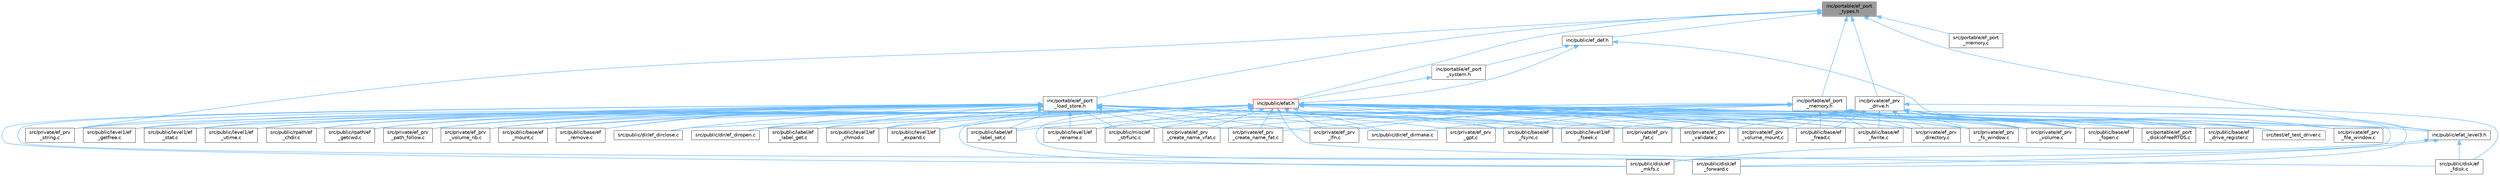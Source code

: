 digraph "inc/portable/ef_port_types.h"
{
 // LATEX_PDF_SIZE
  bgcolor="transparent";
  edge [fontname=Helvetica,fontsize=10,labelfontname=Helvetica,labelfontsize=10];
  node [fontname=Helvetica,fontsize=10,shape=box,height=0.2,width=0.4];
  Node1 [id="Node000001",label="inc/portable/ef_port\l_types.h",height=0.2,width=0.4,color="gray40", fillcolor="grey60", style="filled", fontcolor="black",tooltip="Header file for types definitions."];
  Node1 -> Node2 [id="edge1_Node000001_Node000002",dir="back",color="steelblue1",style="solid",tooltip=" "];
  Node2 [id="Node000002",label="inc/portable/ef_port\l_load_store.h",height=0.2,width=0.4,color="grey40", fillcolor="white", style="filled",URL="$ef__port__load__store_8h.html",tooltip="Header for portable functions to Load/Store multi-byte words with unaligned access Needed for access ..."];
  Node2 -> Node3 [id="edge2_Node000002_Node000003",dir="back",color="steelblue1",style="solid",tooltip=" "];
  Node3 [id="Node000003",label="src/private/ef_prv\l_create_name_fat.c",height=0.2,width=0.4,color="grey40", fillcolor="white", style="filled",URL="$ef__prv__create__name__fat_8c.html",tooltip="Code file for functions."];
  Node2 -> Node4 [id="edge3_Node000002_Node000004",dir="back",color="steelblue1",style="solid",tooltip=" "];
  Node4 [id="Node000004",label="src/private/ef_prv\l_create_name_vfat.c",height=0.2,width=0.4,color="grey40", fillcolor="white", style="filled",URL="$ef__prv__create__name__vfat_8c.html",tooltip="Code file for functions."];
  Node2 -> Node5 [id="edge4_Node000002_Node000005",dir="back",color="steelblue1",style="solid",tooltip=" "];
  Node5 [id="Node000005",label="src/private/ef_prv\l_directory.c",height=0.2,width=0.4,color="grey40", fillcolor="white", style="filled",URL="$ef__prv__directory_8c.html",tooltip="Code file for directory handling."];
  Node2 -> Node6 [id="edge5_Node000002_Node000006",dir="back",color="steelblue1",style="solid",tooltip=" "];
  Node6 [id="Node000006",label="src/private/ef_prv\l_fat.c",height=0.2,width=0.4,color="grey40", fillcolor="white", style="filled",URL="$ef__prv__fat_8c.html",tooltip="Code file for FAT functions."];
  Node2 -> Node7 [id="edge6_Node000002_Node000007",dir="back",color="steelblue1",style="solid",tooltip=" "];
  Node7 [id="Node000007",label="src/private/ef_prv\l_fs_window.c",height=0.2,width=0.4,color="grey40", fillcolor="white", style="filled",URL="$ef__prv__fs__window_8c.html",tooltip="FS window load or Store."];
  Node2 -> Node8 [id="edge7_Node000002_Node000008",dir="back",color="steelblue1",style="solid",tooltip=" "];
  Node8 [id="Node000008",label="src/private/ef_prv\l_gpt.c",height=0.2,width=0.4,color="grey40", fillcolor="white", style="filled",URL="$ef__prv__gpt_8c.html",tooltip="GPT support functions."];
  Node2 -> Node9 [id="edge8_Node000002_Node000009",dir="back",color="steelblue1",style="solid",tooltip=" "];
  Node9 [id="Node000009",label="src/private/ef_prv\l_lfn.c",height=0.2,width=0.4,color="grey40", fillcolor="white", style="filled",URL="$ef__prv__lfn_8c.html",tooltip="Code file for functions."];
  Node2 -> Node10 [id="edge9_Node000002_Node000010",dir="back",color="steelblue1",style="solid",tooltip=" "];
  Node10 [id="Node000010",label="src/private/ef_prv\l_path_follow.c",height=0.2,width=0.4,color="grey40", fillcolor="white", style="filled",URL="$ef__prv__path__follow_8c.html",tooltip="Code file for functions."];
  Node2 -> Node11 [id="edge10_Node000002_Node000011",dir="back",color="steelblue1",style="solid",tooltip=" "];
  Node11 [id="Node000011",label="src/private/ef_prv\l_string.c",height=0.2,width=0.4,color="grey40", fillcolor="white", style="filled",URL="$ef__prv__string_8c.html",tooltip="String functions."];
  Node2 -> Node12 [id="edge11_Node000002_Node000012",dir="back",color="steelblue1",style="solid",tooltip=" "];
  Node12 [id="Node000012",label="src/private/ef_prv\l_validate.c",height=0.2,width=0.4,color="grey40", fillcolor="white", style="filled",URL="$ef__prv__validate_8c.html",tooltip="Check if the file/directory object is valid and lock the filesystem if it is valid."];
  Node2 -> Node13 [id="edge12_Node000002_Node000013",dir="back",color="steelblue1",style="solid",tooltip=" "];
  Node13 [id="Node000013",label="src/private/ef_prv\l_volume.c",height=0.2,width=0.4,color="grey40", fillcolor="white", style="filled",URL="$ef__prv__volume_8c.html",tooltip="Private volume access variables and functions."];
  Node2 -> Node14 [id="edge13_Node000002_Node000014",dir="back",color="steelblue1",style="solid",tooltip=" "];
  Node14 [id="Node000014",label="src/private/ef_prv\l_volume_mount.c",height=0.2,width=0.4,color="grey40", fillcolor="white", style="filled",URL="$ef__prv__volume__mount_8c.html",tooltip="Private volume mounting functions."];
  Node2 -> Node15 [id="edge14_Node000002_Node000015",dir="back",color="steelblue1",style="solid",tooltip=" "];
  Node15 [id="Node000015",label="src/private/ef_prv\l_volume_nb.c",height=0.2,width=0.4,color="grey40", fillcolor="white", style="filled",URL="$ef__prv__volume__nb_8c.html",tooltip="Private volume number management."];
  Node2 -> Node16 [id="edge15_Node000002_Node000016",dir="back",color="steelblue1",style="solid",tooltip=" "];
  Node16 [id="Node000016",label="src/public/base/ef\l_fopen.c",height=0.2,width=0.4,color="grey40", fillcolor="white", style="filled",URL="$ef__fopen_8c.html",tooltip="Open or Create a File."];
  Node2 -> Node17 [id="edge16_Node000002_Node000017",dir="back",color="steelblue1",style="solid",tooltip=" "];
  Node17 [id="Node000017",label="src/public/base/ef\l_fread.c",height=0.2,width=0.4,color="grey40", fillcolor="white", style="filled",URL="$ef__fread_8c.html",tooltip="Read File."];
  Node2 -> Node18 [id="edge17_Node000002_Node000018",dir="back",color="steelblue1",style="solid",tooltip=" "];
  Node18 [id="Node000018",label="src/public/base/ef\l_fsync.c",height=0.2,width=0.4,color="grey40", fillcolor="white", style="filled",URL="$ef__fsync_8c.html",tooltip="Synchronize the File."];
  Node2 -> Node19 [id="edge18_Node000002_Node000019",dir="back",color="steelblue1",style="solid",tooltip=" "];
  Node19 [id="Node000019",label="src/public/base/ef\l_fwrite.c",height=0.2,width=0.4,color="grey40", fillcolor="white", style="filled",URL="$ef__fwrite_8c.html",tooltip="Write File."];
  Node2 -> Node20 [id="edge19_Node000002_Node000020",dir="back",color="steelblue1",style="solid",tooltip=" "];
  Node20 [id="Node000020",label="src/public/base/ef\l_mount.c",height=0.2,width=0.4,color="grey40", fillcolor="white", style="filled",URL="$ef__mount_8c.html",tooltip="Mount/Unmount a Logical Drive."];
  Node2 -> Node21 [id="edge20_Node000002_Node000021",dir="back",color="steelblue1",style="solid",tooltip=" "];
  Node21 [id="Node000021",label="src/public/base/ef\l_remove.c",height=0.2,width=0.4,color="grey40", fillcolor="white", style="filled",URL="$ef__remove_8c.html",tooltip="Delete a File/Directory."];
  Node2 -> Node22 [id="edge21_Node000002_Node000022",dir="back",color="steelblue1",style="solid",tooltip=" "];
  Node22 [id="Node000022",label="src/public/dir/ef_dirclose.c",height=0.2,width=0.4,color="grey40", fillcolor="white", style="filled",URL="$ef__dirclose_8c.html",tooltip="Close Directory."];
  Node2 -> Node23 [id="edge22_Node000002_Node000023",dir="back",color="steelblue1",style="solid",tooltip=" "];
  Node23 [id="Node000023",label="src/public/dir/ef_dirmake.c",height=0.2,width=0.4,color="grey40", fillcolor="white", style="filled",URL="$ef__dirmake_8c.html",tooltip="Create a Directory."];
  Node2 -> Node24 [id="edge23_Node000002_Node000024",dir="back",color="steelblue1",style="solid",tooltip=" "];
  Node24 [id="Node000024",label="src/public/dir/ef_diropen.c",height=0.2,width=0.4,color="grey40", fillcolor="white", style="filled",URL="$ef__diropen_8c.html",tooltip="Create a Directory Object."];
  Node2 -> Node25 [id="edge24_Node000002_Node000025",dir="back",color="steelblue1",style="solid",tooltip=" "];
  Node25 [id="Node000025",label="src/public/disk/ef\l_forward.c",height=0.2,width=0.4,color="grey40", fillcolor="white", style="filled",URL="$ef__forward_8c.html",tooltip="Forward Data to the Stream Directly."];
  Node2 -> Node26 [id="edge25_Node000002_Node000026",dir="back",color="steelblue1",style="solid",tooltip=" "];
  Node26 [id="Node000026",label="src/public/disk/ef\l_mkfs.c",height=0.2,width=0.4,color="grey40", fillcolor="white", style="filled",URL="$ef__mkfs_8c.html",tooltip="Create a FAT volume."];
  Node2 -> Node27 [id="edge26_Node000002_Node000027",dir="back",color="steelblue1",style="solid",tooltip=" "];
  Node27 [id="Node000027",label="src/public/label/ef\l_label_get.c",height=0.2,width=0.4,color="grey40", fillcolor="white", style="filled",URL="$ef__label__get_8c.html",tooltip="Get Volume Label."];
  Node2 -> Node28 [id="edge27_Node000002_Node000028",dir="back",color="steelblue1",style="solid",tooltip=" "];
  Node28 [id="Node000028",label="src/public/label/ef\l_label_set.c",height=0.2,width=0.4,color="grey40", fillcolor="white", style="filled",URL="$ef__label__set_8c.html",tooltip="Set Volume Label."];
  Node2 -> Node29 [id="edge28_Node000002_Node000029",dir="back",color="steelblue1",style="solid",tooltip=" "];
  Node29 [id="Node000029",label="src/public/level1/ef\l_chmod.c",height=0.2,width=0.4,color="grey40", fillcolor="white", style="filled",URL="$ef__chmod_8c.html",tooltip="Change Attributes."];
  Node2 -> Node30 [id="edge29_Node000002_Node000030",dir="back",color="steelblue1",style="solid",tooltip=" "];
  Node30 [id="Node000030",label="src/public/level1/ef\l_expand.c",height=0.2,width=0.4,color="grey40", fillcolor="white", style="filled",URL="$ef__expand_8c.html",tooltip="Allocate a Contiguous Blocks to the File."];
  Node2 -> Node31 [id="edge30_Node000002_Node000031",dir="back",color="steelblue1",style="solid",tooltip=" "];
  Node31 [id="Node000031",label="src/public/level1/ef\l_fseek.c",height=0.2,width=0.4,color="grey40", fillcolor="white", style="filled",URL="$ef__fseek_8c.html",tooltip="Seek File Read/Write Pointer."];
  Node2 -> Node32 [id="edge31_Node000002_Node000032",dir="back",color="steelblue1",style="solid",tooltip=" "];
  Node32 [id="Node000032",label="src/public/level1/ef\l_getfree.c",height=0.2,width=0.4,color="grey40", fillcolor="white", style="filled",URL="$ef__getfree_8c.html",tooltip="Get Number of Free Clusters."];
  Node2 -> Node33 [id="edge32_Node000002_Node000033",dir="back",color="steelblue1",style="solid",tooltip=" "];
  Node33 [id="Node000033",label="src/public/level1/ef\l_rename.c",height=0.2,width=0.4,color="grey40", fillcolor="white", style="filled",URL="$ef__rename_8c.html",tooltip="Rename a File/Directory."];
  Node2 -> Node34 [id="edge33_Node000002_Node000034",dir="back",color="steelblue1",style="solid",tooltip=" "];
  Node34 [id="Node000034",label="src/public/level1/ef\l_stat.c",height=0.2,width=0.4,color="grey40", fillcolor="white", style="filled",URL="$ef__stat_8c.html",tooltip="Get File Status."];
  Node2 -> Node35 [id="edge34_Node000002_Node000035",dir="back",color="steelblue1",style="solid",tooltip=" "];
  Node35 [id="Node000035",label="src/public/level1/ef\l_utime.c",height=0.2,width=0.4,color="grey40", fillcolor="white", style="filled",URL="$ef__utime_8c.html",tooltip="Change Timestamp."];
  Node2 -> Node36 [id="edge35_Node000002_Node000036",dir="back",color="steelblue1",style="solid",tooltip=" "];
  Node36 [id="Node000036",label="src/public/misc/ef\l_strfunc.c",height=0.2,width=0.4,color="grey40", fillcolor="white", style="filled",URL="$ef__strfunc_8c.html",tooltip="String function."];
  Node2 -> Node37 [id="edge36_Node000002_Node000037",dir="back",color="steelblue1",style="solid",tooltip=" "];
  Node37 [id="Node000037",label="src/public/rpath/ef\l_chdir.c",height=0.2,width=0.4,color="grey40", fillcolor="white", style="filled",URL="$ef__chdir_8c.html",tooltip="Change directory."];
  Node2 -> Node38 [id="edge37_Node000002_Node000038",dir="back",color="steelblue1",style="solid",tooltip=" "];
  Node38 [id="Node000038",label="src/public/rpath/ef\l_getcwd.c",height=0.2,width=0.4,color="grey40", fillcolor="white", style="filled",URL="$ef__getcwd_8c.html",tooltip="Get current working directory."];
  Node1 -> Node39 [id="edge38_Node000001_Node000039",dir="back",color="steelblue1",style="solid",tooltip=" "];
  Node39 [id="Node000039",label="inc/portable/ef_port\l_memory.h",height=0.2,width=0.4,color="grey40", fillcolor="white", style="filled",URL="$ef__port__memory_8h.html",tooltip="Header for portable memory fills & compare functions."];
  Node39 -> Node40 [id="edge39_Node000039_Node000040",dir="back",color="steelblue1",style="solid",tooltip=" "];
  Node40 [id="Node000040",label="src/portable/ef_port\l_diskioFreeRTOS.c",height=0.2,width=0.4,color="grey40", fillcolor="white", style="filled",URL="$ef__port__diskio_free_r_t_o_s_8c.html",tooltip="Code file for Low level disk interface."];
  Node39 -> Node3 [id="edge40_Node000039_Node000003",dir="back",color="steelblue1",style="solid",tooltip=" "];
  Node39 -> Node4 [id="edge41_Node000039_Node000004",dir="back",color="steelblue1",style="solid",tooltip=" "];
  Node39 -> Node5 [id="edge42_Node000039_Node000005",dir="back",color="steelblue1",style="solid",tooltip=" "];
  Node39 -> Node7 [id="edge43_Node000039_Node000007",dir="back",color="steelblue1",style="solid",tooltip=" "];
  Node39 -> Node8 [id="edge44_Node000039_Node000008",dir="back",color="steelblue1",style="solid",tooltip=" "];
  Node39 -> Node9 [id="edge45_Node000039_Node000009",dir="back",color="steelblue1",style="solid",tooltip=" "];
  Node39 -> Node13 [id="edge46_Node000039_Node000013",dir="back",color="steelblue1",style="solid",tooltip=" "];
  Node39 -> Node16 [id="edge47_Node000039_Node000016",dir="back",color="steelblue1",style="solid",tooltip=" "];
  Node39 -> Node17 [id="edge48_Node000039_Node000017",dir="back",color="steelblue1",style="solid",tooltip=" "];
  Node39 -> Node19 [id="edge49_Node000039_Node000019",dir="back",color="steelblue1",style="solid",tooltip=" "];
  Node39 -> Node23 [id="edge50_Node000039_Node000023",dir="back",color="steelblue1",style="solid",tooltip=" "];
  Node39 -> Node28 [id="edge51_Node000039_Node000028",dir="back",color="steelblue1",style="solid",tooltip=" "];
  Node39 -> Node33 [id="edge52_Node000039_Node000033",dir="back",color="steelblue1",style="solid",tooltip=" "];
  Node39 -> Node36 [id="edge53_Node000039_Node000036",dir="back",color="steelblue1",style="solid",tooltip=" "];
  Node39 -> Node41 [id="edge54_Node000039_Node000041",dir="back",color="steelblue1",style="solid",tooltip=" "];
  Node41 [id="Node000041",label="src/test/ef_test_driver.c",height=0.2,width=0.4,color="grey40", fillcolor="white", style="filled",URL="$ef__test__driver_8c.html",tooltip="Test functions for testing sdcard functionalities."];
  Node1 -> Node42 [id="edge55_Node000001_Node000042",dir="back",color="steelblue1",style="solid",tooltip=" "];
  Node42 [id="Node000042",label="inc/private/ef_prv\l_drive.h",height=0.2,width=0.4,color="grey40", fillcolor="white", style="filled",URL="$ef__prv__drive_8h.html",tooltip="Header file for Low level disk interface."];
  Node42 -> Node5 [id="edge56_Node000042_Node000005",dir="back",color="steelblue1",style="solid",tooltip=" "];
  Node42 -> Node6 [id="edge57_Node000042_Node000006",dir="back",color="steelblue1",style="solid",tooltip=" "];
  Node42 -> Node43 [id="edge58_Node000042_Node000043",dir="back",color="steelblue1",style="solid",tooltip=" "];
  Node43 [id="Node000043",label="src/private/ef_prv\l_file_window.c",height=0.2,width=0.4,color="grey40", fillcolor="white", style="filled",URL="$ef__prv__file__window_8c.html",tooltip="File window management."];
  Node42 -> Node7 [id="edge59_Node000042_Node000007",dir="back",color="steelblue1",style="solid",tooltip=" "];
  Node42 -> Node12 [id="edge60_Node000042_Node000012",dir="back",color="steelblue1",style="solid",tooltip=" "];
  Node42 -> Node13 [id="edge61_Node000042_Node000013",dir="back",color="steelblue1",style="solid",tooltip=" "];
  Node42 -> Node14 [id="edge62_Node000042_Node000014",dir="back",color="steelblue1",style="solid",tooltip=" "];
  Node42 -> Node44 [id="edge63_Node000042_Node000044",dir="back",color="steelblue1",style="solid",tooltip=" "];
  Node44 [id="Node000044",label="src/public/base/ef\l_drive_register.c",height=0.2,width=0.4,color="grey40", fillcolor="white", style="filled",URL="$ef__drive__register_8c.html",tooltip="Register a drive in the system."];
  Node42 -> Node16 [id="edge64_Node000042_Node000016",dir="back",color="steelblue1",style="solid",tooltip=" "];
  Node42 -> Node17 [id="edge65_Node000042_Node000017",dir="back",color="steelblue1",style="solid",tooltip=" "];
  Node42 -> Node18 [id="edge66_Node000042_Node000018",dir="back",color="steelblue1",style="solid",tooltip=" "];
  Node42 -> Node19 [id="edge67_Node000042_Node000019",dir="back",color="steelblue1",style="solid",tooltip=" "];
  Node42 -> Node45 [id="edge68_Node000042_Node000045",dir="back",color="steelblue1",style="solid",tooltip=" "];
  Node45 [id="Node000045",label="src/public/disk/ef\l_fdisk.c",height=0.2,width=0.4,color="grey40", fillcolor="white", style="filled",URL="$ef__fdisk_8c.html",tooltip="Create Partition Table on the Physical Drive."];
  Node42 -> Node25 [id="edge69_Node000042_Node000025",dir="back",color="steelblue1",style="solid",tooltip=" "];
  Node42 -> Node26 [id="edge70_Node000042_Node000026",dir="back",color="steelblue1",style="solid",tooltip=" "];
  Node42 -> Node31 [id="edge71_Node000042_Node000031",dir="back",color="steelblue1",style="solid",tooltip=" "];
  Node42 -> Node41 [id="edge72_Node000042_Node000041",dir="back",color="steelblue1",style="solid",tooltip=" "];
  Node1 -> Node46 [id="edge73_Node000001_Node000046",dir="back",color="steelblue1",style="solid",tooltip=" "];
  Node46 [id="Node000046",label="inc/public/ef_def.h",height=0.2,width=0.4,color="grey40", fillcolor="white", style="filled",URL="$ef__def_8h.html",tooltip="Public definitions for eFAT."];
  Node46 -> Node47 [id="edge74_Node000046_Node000047",dir="back",color="steelblue1",style="solid",tooltip=" "];
  Node47 [id="Node000047",label="inc/portable/ef_port\l_system.h",height=0.2,width=0.4,color="grey40", fillcolor="white", style="filled",URL="$ef__port__system_8h.html",tooltip="Header file for portable system functions."];
  Node47 -> Node48 [id="edge75_Node000047_Node000048",dir="back",color="steelblue1",style="solid",tooltip=" "];
  Node48 [id="Node000048",label="inc/public/efat.h",height=0.2,width=0.4,color="red", fillcolor="#FFF0F0", style="filled",URL="$efat_8h.html",tooltip="Header file for eFAT module."];
  Node48 -> Node84 [id="edge76_Node000048_Node000084",dir="back",color="steelblue1",style="solid",tooltip=" "];
  Node84 [id="Node000084",label="inc/public/efat_level3.h",height=0.2,width=0.4,color="grey40", fillcolor="white", style="filled",URL="$efat__level3_8h.html",tooltip="Header file for eFAT module."];
  Node84 -> Node45 [id="edge77_Node000084_Node000045",dir="back",color="steelblue1",style="solid",tooltip=" "];
  Node84 -> Node25 [id="edge78_Node000084_Node000025",dir="back",color="steelblue1",style="solid",tooltip=" "];
  Node84 -> Node26 [id="edge79_Node000084_Node000026",dir="back",color="steelblue1",style="solid",tooltip=" "];
  Node48 -> Node40 [id="edge80_Node000048_Node000040",dir="back",color="steelblue1",style="solid",tooltip=" "];
  Node48 -> Node3 [id="edge81_Node000048_Node000003",dir="back",color="steelblue1",style="solid",tooltip=" "];
  Node48 -> Node4 [id="edge82_Node000048_Node000004",dir="back",color="steelblue1",style="solid",tooltip=" "];
  Node48 -> Node5 [id="edge83_Node000048_Node000005",dir="back",color="steelblue1",style="solid",tooltip=" "];
  Node48 -> Node6 [id="edge84_Node000048_Node000006",dir="back",color="steelblue1",style="solid",tooltip=" "];
  Node48 -> Node43 [id="edge85_Node000048_Node000043",dir="back",color="steelblue1",style="solid",tooltip=" "];
  Node48 -> Node7 [id="edge86_Node000048_Node000007",dir="back",color="steelblue1",style="solid",tooltip=" "];
  Node48 -> Node9 [id="edge87_Node000048_Node000009",dir="back",color="steelblue1",style="solid",tooltip=" "];
  Node48 -> Node10 [id="edge88_Node000048_Node000010",dir="back",color="steelblue1",style="solid",tooltip=" "];
  Node48 -> Node11 [id="edge89_Node000048_Node000011",dir="back",color="steelblue1",style="solid",tooltip=" "];
  Node48 -> Node12 [id="edge90_Node000048_Node000012",dir="back",color="steelblue1",style="solid",tooltip=" "];
  Node48 -> Node13 [id="edge91_Node000048_Node000013",dir="back",color="steelblue1",style="solid",tooltip=" "];
  Node48 -> Node14 [id="edge92_Node000048_Node000014",dir="back",color="steelblue1",style="solid",tooltip=" "];
  Node48 -> Node15 [id="edge93_Node000048_Node000015",dir="back",color="steelblue1",style="solid",tooltip=" "];
  Node48 -> Node44 [id="edge94_Node000048_Node000044",dir="back",color="steelblue1",style="solid",tooltip=" "];
  Node48 -> Node16 [id="edge95_Node000048_Node000016",dir="back",color="steelblue1",style="solid",tooltip=" "];
  Node48 -> Node17 [id="edge96_Node000048_Node000017",dir="back",color="steelblue1",style="solid",tooltip=" "];
  Node48 -> Node18 [id="edge97_Node000048_Node000018",dir="back",color="steelblue1",style="solid",tooltip=" "];
  Node48 -> Node19 [id="edge98_Node000048_Node000019",dir="back",color="steelblue1",style="solid",tooltip=" "];
  Node48 -> Node20 [id="edge99_Node000048_Node000020",dir="back",color="steelblue1",style="solid",tooltip=" "];
  Node48 -> Node21 [id="edge100_Node000048_Node000021",dir="back",color="steelblue1",style="solid",tooltip=" "];
  Node48 -> Node22 [id="edge101_Node000048_Node000022",dir="back",color="steelblue1",style="solid",tooltip=" "];
  Node48 -> Node23 [id="edge102_Node000048_Node000023",dir="back",color="steelblue1",style="solid",tooltip=" "];
  Node48 -> Node24 [id="edge103_Node000048_Node000024",dir="back",color="steelblue1",style="solid",tooltip=" "];
  Node48 -> Node45 [id="edge104_Node000048_Node000045",dir="back",color="steelblue1",style="solid",tooltip=" "];
  Node48 -> Node25 [id="edge105_Node000048_Node000025",dir="back",color="steelblue1",style="solid",tooltip=" "];
  Node48 -> Node26 [id="edge106_Node000048_Node000026",dir="back",color="steelblue1",style="solid",tooltip=" "];
  Node48 -> Node27 [id="edge107_Node000048_Node000027",dir="back",color="steelblue1",style="solid",tooltip=" "];
  Node48 -> Node28 [id="edge108_Node000048_Node000028",dir="back",color="steelblue1",style="solid",tooltip=" "];
  Node48 -> Node29 [id="edge109_Node000048_Node000029",dir="back",color="steelblue1",style="solid",tooltip=" "];
  Node48 -> Node30 [id="edge110_Node000048_Node000030",dir="back",color="steelblue1",style="solid",tooltip=" "];
  Node48 -> Node31 [id="edge111_Node000048_Node000031",dir="back",color="steelblue1",style="solid",tooltip=" "];
  Node48 -> Node32 [id="edge112_Node000048_Node000032",dir="back",color="steelblue1",style="solid",tooltip=" "];
  Node48 -> Node33 [id="edge113_Node000048_Node000033",dir="back",color="steelblue1",style="solid",tooltip=" "];
  Node48 -> Node34 [id="edge114_Node000048_Node000034",dir="back",color="steelblue1",style="solid",tooltip=" "];
  Node48 -> Node35 [id="edge115_Node000048_Node000035",dir="back",color="steelblue1",style="solid",tooltip=" "];
  Node48 -> Node36 [id="edge116_Node000048_Node000036",dir="back",color="steelblue1",style="solid",tooltip=" "];
  Node48 -> Node37 [id="edge117_Node000048_Node000037",dir="back",color="steelblue1",style="solid",tooltip=" "];
  Node48 -> Node38 [id="edge118_Node000048_Node000038",dir="back",color="steelblue1",style="solid",tooltip=" "];
  Node48 -> Node41 [id="edge119_Node000048_Node000041",dir="back",color="steelblue1",style="solid",tooltip=" "];
  Node46 -> Node48 [id="edge120_Node000046_Node000048",dir="back",color="steelblue1",style="solid",tooltip=" "];
  Node46 -> Node84 [id="edge121_Node000046_Node000084",dir="back",color="steelblue1",style="solid",tooltip=" "];
  Node1 -> Node48 [id="edge122_Node000001_Node000048",dir="back",color="steelblue1",style="solid",tooltip=" "];
  Node1 -> Node84 [id="edge123_Node000001_Node000084",dir="back",color="steelblue1",style="solid",tooltip=" "];
  Node1 -> Node70 [id="edge124_Node000001_Node000070",dir="back",color="steelblue1",style="solid",tooltip=" "];
  Node70 [id="Node000070",label="src/portable/ef_port\l_memory.c",height=0.2,width=0.4,color="grey40", fillcolor="white", style="filled",URL="$ef__port__memory_8c.html",tooltip="Memory functions."];
  Node1 -> Node11 [id="edge125_Node000001_Node000011",dir="back",color="steelblue1",style="solid",tooltip=" "];
}
